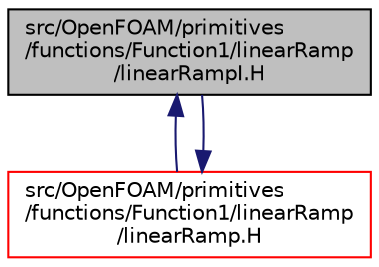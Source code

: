 digraph "src/OpenFOAM/primitives/functions/Function1/linearRamp/linearRampI.H"
{
  bgcolor="transparent";
  edge [fontname="Helvetica",fontsize="10",labelfontname="Helvetica",labelfontsize="10"];
  node [fontname="Helvetica",fontsize="10",shape=record];
  Node1 [label="src/OpenFOAM/primitives\l/functions/Function1/linearRamp\l/linearRampI.H",height=0.2,width=0.4,color="black", fillcolor="grey75", style="filled" fontcolor="black"];
  Node1 -> Node2 [dir="back",color="midnightblue",fontsize="10",style="solid",fontname="Helvetica"];
  Node2 [label="src/OpenFOAM/primitives\l/functions/Function1/linearRamp\l/linearRamp.H",height=0.2,width=0.4,color="red",URL="$linearRamp_8H.html"];
  Node2 -> Node1 [dir="back",color="midnightblue",fontsize="10",style="solid",fontname="Helvetica"];
}
